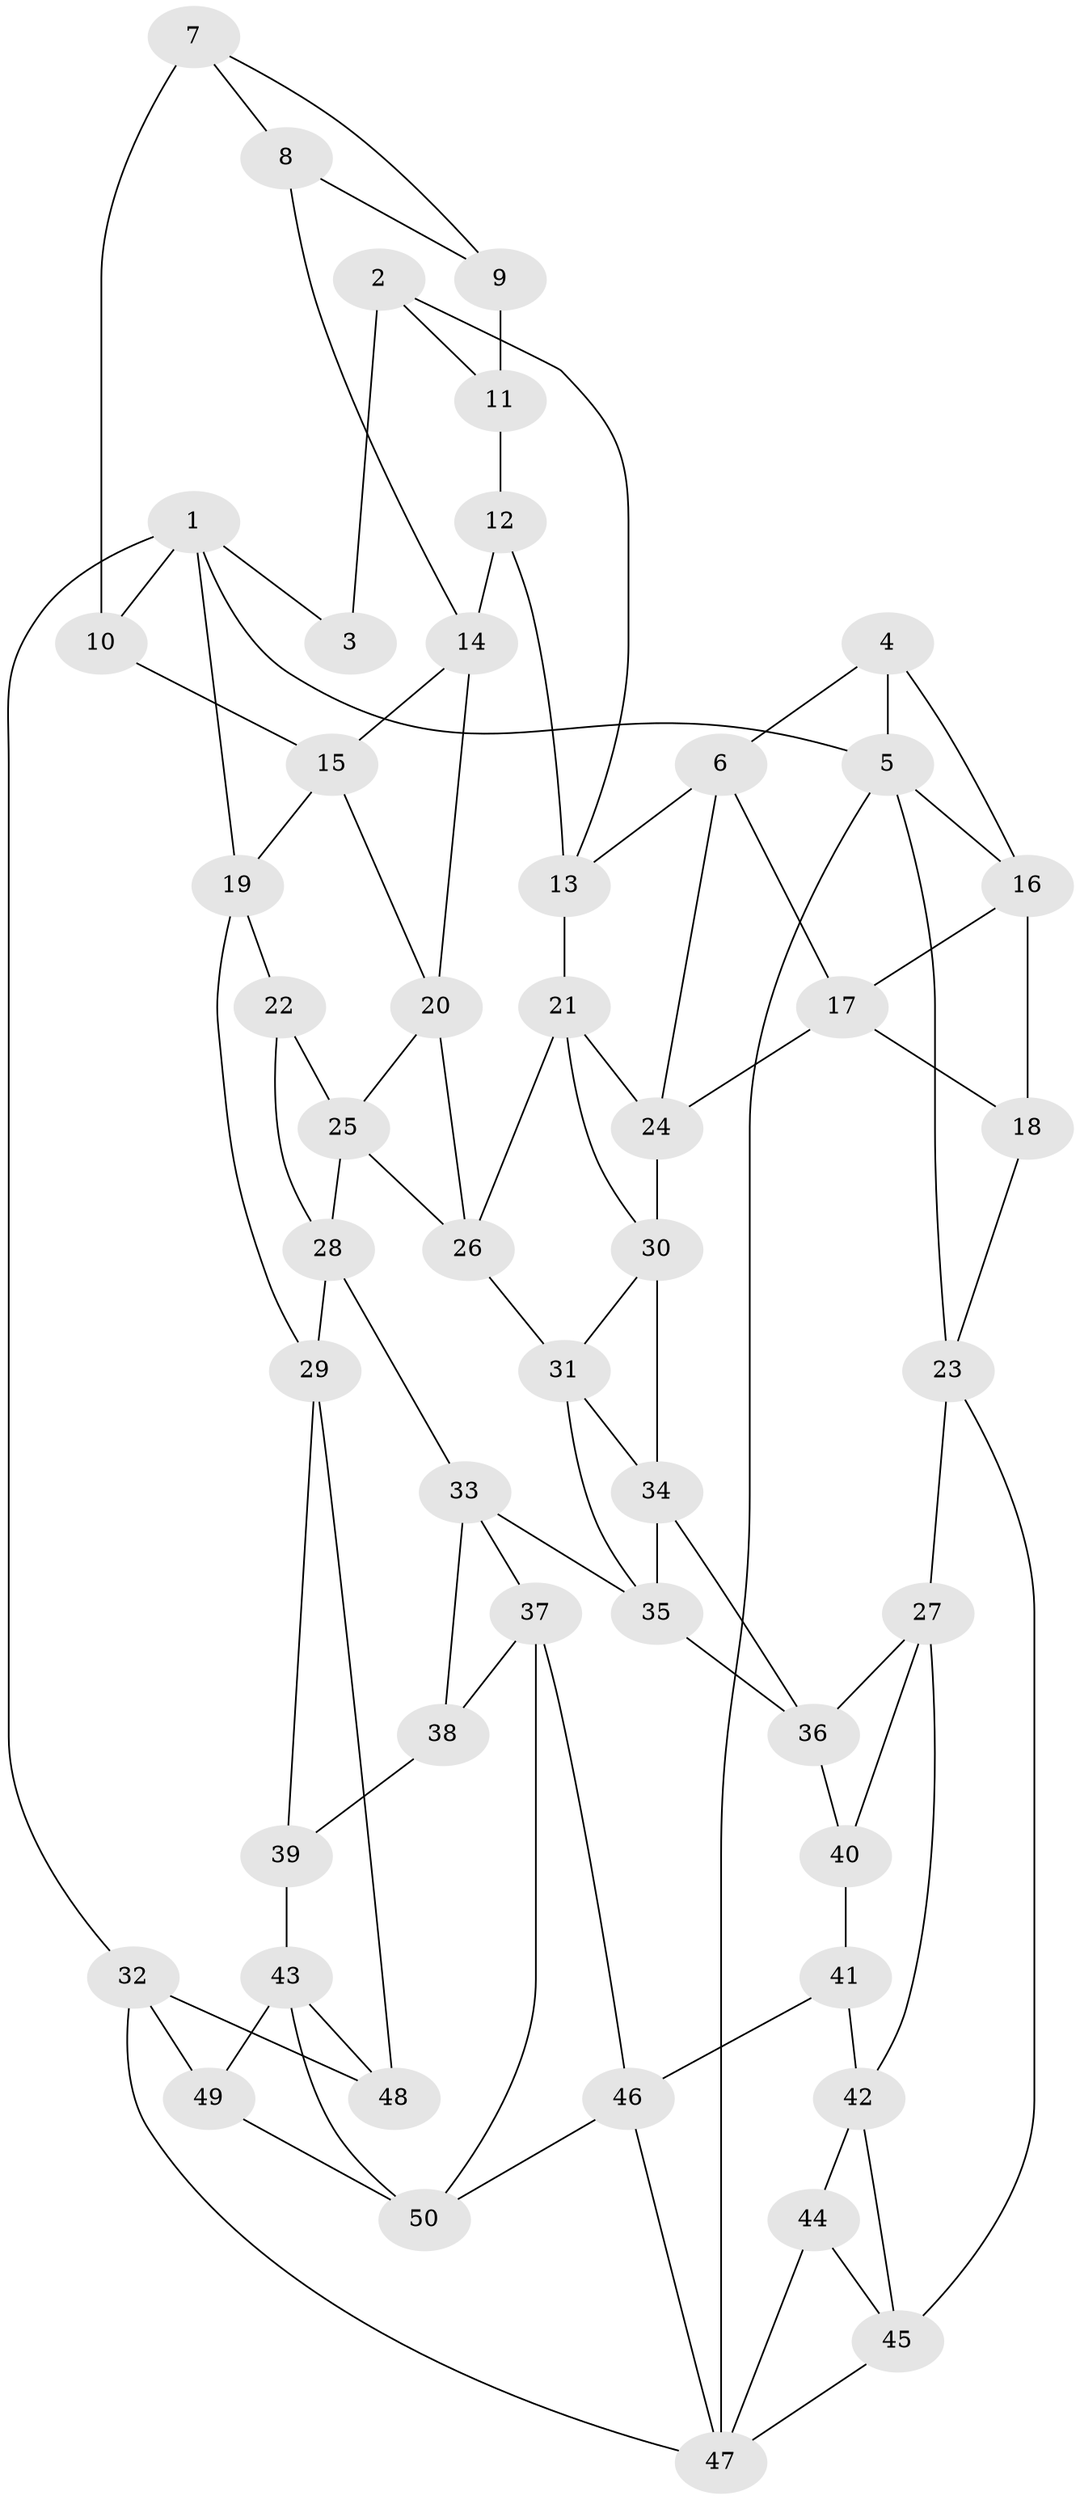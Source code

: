// original degree distribution, {3: 0.04, 5: 0.5, 4: 0.22, 6: 0.24}
// Generated by graph-tools (version 1.1) at 2025/03/03/09/25 03:03:16]
// undirected, 50 vertices, 92 edges
graph export_dot {
graph [start="1"]
  node [color=gray90,style=filled];
  1;
  2;
  3;
  4;
  5;
  6;
  7;
  8;
  9;
  10;
  11;
  12;
  13;
  14;
  15;
  16;
  17;
  18;
  19;
  20;
  21;
  22;
  23;
  24;
  25;
  26;
  27;
  28;
  29;
  30;
  31;
  32;
  33;
  34;
  35;
  36;
  37;
  38;
  39;
  40;
  41;
  42;
  43;
  44;
  45;
  46;
  47;
  48;
  49;
  50;
  1 -- 3 [weight=1.0];
  1 -- 5 [weight=1.0];
  1 -- 10 [weight=1.0];
  1 -- 19 [weight=1.0];
  1 -- 32 [weight=1.0];
  2 -- 3 [weight=1.0];
  2 -- 11 [weight=1.0];
  2 -- 13 [weight=1.0];
  4 -- 5 [weight=1.0];
  4 -- 6 [weight=1.0];
  4 -- 16 [weight=1.0];
  5 -- 16 [weight=1.0];
  5 -- 23 [weight=1.0];
  5 -- 47 [weight=1.0];
  6 -- 13 [weight=1.0];
  6 -- 17 [weight=1.0];
  6 -- 24 [weight=1.0];
  7 -- 8 [weight=1.0];
  7 -- 9 [weight=1.0];
  7 -- 10 [weight=2.0];
  8 -- 9 [weight=1.0];
  8 -- 14 [weight=1.0];
  9 -- 11 [weight=2.0];
  10 -- 15 [weight=1.0];
  11 -- 12 [weight=1.0];
  12 -- 13 [weight=1.0];
  12 -- 14 [weight=1.0];
  13 -- 21 [weight=1.0];
  14 -- 15 [weight=1.0];
  14 -- 20 [weight=1.0];
  15 -- 19 [weight=1.0];
  15 -- 20 [weight=1.0];
  16 -- 17 [weight=1.0];
  16 -- 18 [weight=1.0];
  17 -- 18 [weight=1.0];
  17 -- 24 [weight=1.0];
  18 -- 23 [weight=1.0];
  19 -- 22 [weight=1.0];
  19 -- 29 [weight=1.0];
  20 -- 25 [weight=1.0];
  20 -- 26 [weight=1.0];
  21 -- 24 [weight=1.0];
  21 -- 26 [weight=1.0];
  21 -- 30 [weight=1.0];
  22 -- 25 [weight=1.0];
  22 -- 28 [weight=1.0];
  23 -- 27 [weight=1.0];
  23 -- 45 [weight=1.0];
  24 -- 30 [weight=1.0];
  25 -- 26 [weight=1.0];
  25 -- 28 [weight=1.0];
  26 -- 31 [weight=1.0];
  27 -- 36 [weight=1.0];
  27 -- 40 [weight=1.0];
  27 -- 42 [weight=1.0];
  28 -- 29 [weight=1.0];
  28 -- 33 [weight=1.0];
  29 -- 39 [weight=1.0];
  29 -- 48 [weight=1.0];
  30 -- 31 [weight=1.0];
  30 -- 34 [weight=1.0];
  31 -- 34 [weight=1.0];
  31 -- 35 [weight=1.0];
  32 -- 47 [weight=1.0];
  32 -- 48 [weight=1.0];
  32 -- 49 [weight=1.0];
  33 -- 35 [weight=1.0];
  33 -- 37 [weight=1.0];
  33 -- 38 [weight=1.0];
  34 -- 35 [weight=1.0];
  34 -- 36 [weight=1.0];
  35 -- 36 [weight=1.0];
  36 -- 40 [weight=1.0];
  37 -- 38 [weight=1.0];
  37 -- 46 [weight=1.0];
  37 -- 50 [weight=1.0];
  38 -- 39 [weight=2.0];
  39 -- 43 [weight=1.0];
  40 -- 41 [weight=2.0];
  41 -- 42 [weight=1.0];
  41 -- 46 [weight=1.0];
  42 -- 44 [weight=1.0];
  42 -- 45 [weight=1.0];
  43 -- 48 [weight=1.0];
  43 -- 49 [weight=1.0];
  43 -- 50 [weight=1.0];
  44 -- 45 [weight=1.0];
  44 -- 47 [weight=1.0];
  45 -- 47 [weight=1.0];
  46 -- 47 [weight=1.0];
  46 -- 50 [weight=1.0];
  49 -- 50 [weight=1.0];
}
